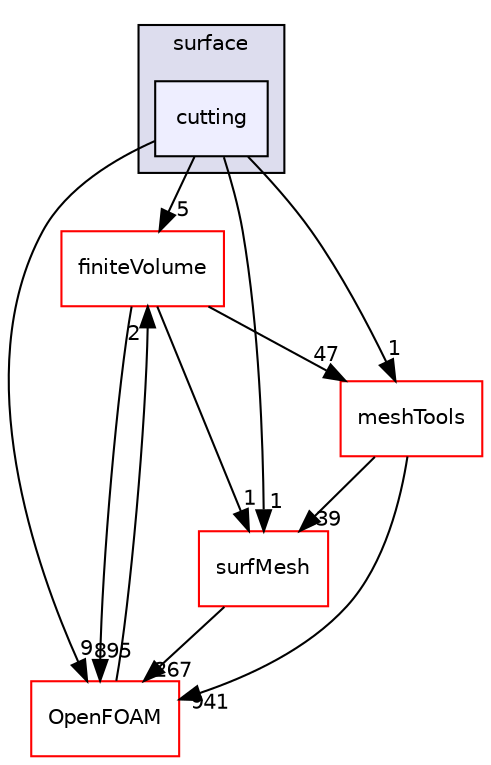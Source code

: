 digraph "src/sampling/surface/cutting" {
  bgcolor=transparent;
  compound=true
  node [ fontsize="10", fontname="Helvetica"];
  edge [ labelfontsize="10", labelfontname="Helvetica"];
  subgraph clusterdir_e1701b8b608069e995cfd3c25d5e4969 {
    graph [ bgcolor="#ddddee", pencolor="black", label="surface" fontname="Helvetica", fontsize="10", URL="dir_e1701b8b608069e995cfd3c25d5e4969.html"]
  dir_36fab2ce749cdb5bb4f24f3e75b1f165 [shape=box, label="cutting", style="filled", fillcolor="#eeeeff", pencolor="black", URL="dir_36fab2ce749cdb5bb4f24f3e75b1f165.html"];
  }
  dir_9bd15774b555cf7259a6fa18f99fe99b [shape=box label="finiteVolume" color="red" URL="dir_9bd15774b555cf7259a6fa18f99fe99b.html"];
  dir_0a88fe22feb23ce5f078a04a1df67721 [shape=box label="surfMesh" color="red" URL="dir_0a88fe22feb23ce5f078a04a1df67721.html"];
  dir_ae30ad0bef50cf391b24c614251bb9fd [shape=box label="meshTools" color="red" URL="dir_ae30ad0bef50cf391b24c614251bb9fd.html"];
  dir_c5473ff19b20e6ec4dfe5c310b3778a8 [shape=box label="OpenFOAM" color="red" URL="dir_c5473ff19b20e6ec4dfe5c310b3778a8.html"];
  dir_9bd15774b555cf7259a6fa18f99fe99b->dir_0a88fe22feb23ce5f078a04a1df67721 [headlabel="1", labeldistance=1.5 headhref="dir_000814_003623.html"];
  dir_9bd15774b555cf7259a6fa18f99fe99b->dir_ae30ad0bef50cf391b24c614251bb9fd [headlabel="47", labeldistance=1.5 headhref="dir_000814_001949.html"];
  dir_9bd15774b555cf7259a6fa18f99fe99b->dir_c5473ff19b20e6ec4dfe5c310b3778a8 [headlabel="895", labeldistance=1.5 headhref="dir_000814_002151.html"];
  dir_36fab2ce749cdb5bb4f24f3e75b1f165->dir_9bd15774b555cf7259a6fa18f99fe99b [headlabel="5", labeldistance=1.5 headhref="dir_003595_000814.html"];
  dir_36fab2ce749cdb5bb4f24f3e75b1f165->dir_0a88fe22feb23ce5f078a04a1df67721 [headlabel="1", labeldistance=1.5 headhref="dir_003595_003623.html"];
  dir_36fab2ce749cdb5bb4f24f3e75b1f165->dir_ae30ad0bef50cf391b24c614251bb9fd [headlabel="1", labeldistance=1.5 headhref="dir_003595_001949.html"];
  dir_36fab2ce749cdb5bb4f24f3e75b1f165->dir_c5473ff19b20e6ec4dfe5c310b3778a8 [headlabel="9", labeldistance=1.5 headhref="dir_003595_002151.html"];
  dir_0a88fe22feb23ce5f078a04a1df67721->dir_c5473ff19b20e6ec4dfe5c310b3778a8 [headlabel="267", labeldistance=1.5 headhref="dir_003623_002151.html"];
  dir_ae30ad0bef50cf391b24c614251bb9fd->dir_0a88fe22feb23ce5f078a04a1df67721 [headlabel="39", labeldistance=1.5 headhref="dir_001949_003623.html"];
  dir_ae30ad0bef50cf391b24c614251bb9fd->dir_c5473ff19b20e6ec4dfe5c310b3778a8 [headlabel="941", labeldistance=1.5 headhref="dir_001949_002151.html"];
  dir_c5473ff19b20e6ec4dfe5c310b3778a8->dir_9bd15774b555cf7259a6fa18f99fe99b [headlabel="2", labeldistance=1.5 headhref="dir_002151_000814.html"];
}
